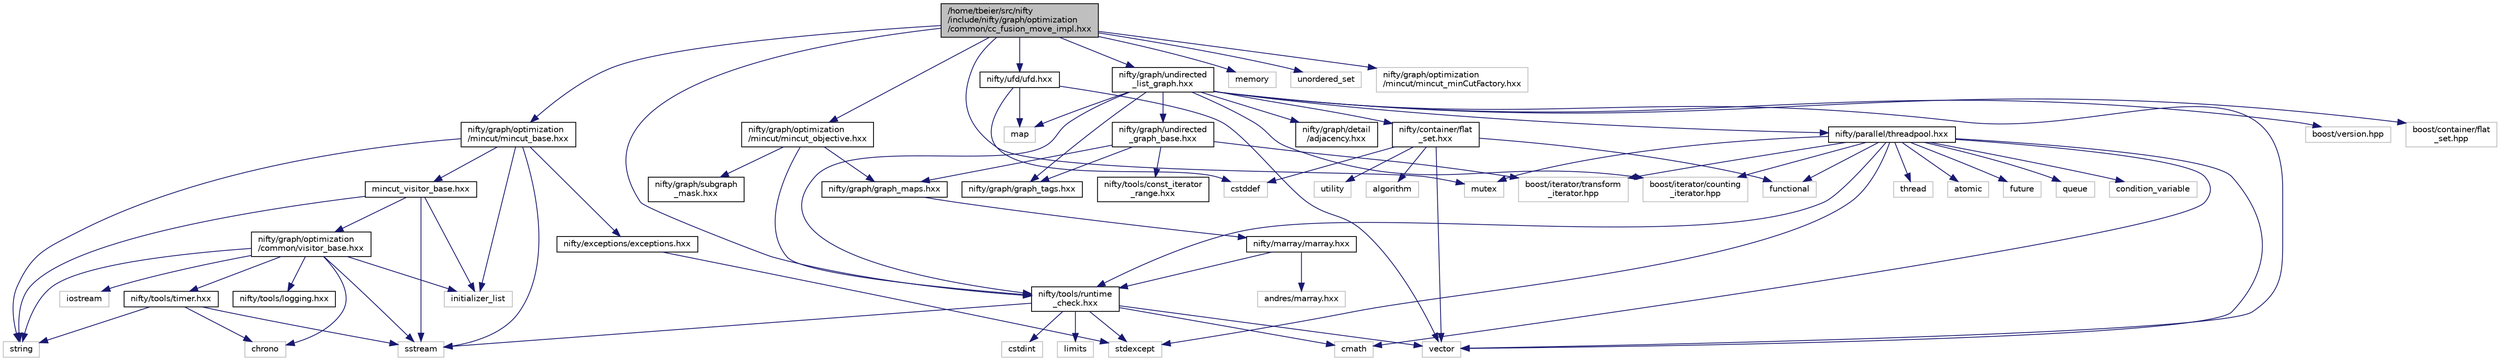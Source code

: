 digraph "/home/tbeier/src/nifty/include/nifty/graph/optimization/common/cc_fusion_move_impl.hxx"
{
  edge [fontname="Helvetica",fontsize="10",labelfontname="Helvetica",labelfontsize="10"];
  node [fontname="Helvetica",fontsize="10",shape=record];
  Node1 [label="/home/tbeier/src/nifty\l/include/nifty/graph/optimization\l/common/cc_fusion_move_impl.hxx",height=0.2,width=0.4,color="black", fillcolor="grey75", style="filled", fontcolor="black"];
  Node1 -> Node2 [color="midnightblue",fontsize="10",style="solid",fontname="Helvetica"];
  Node2 [label="mutex",height=0.2,width=0.4,color="grey75", fillcolor="white", style="filled"];
  Node1 -> Node3 [color="midnightblue",fontsize="10",style="solid",fontname="Helvetica"];
  Node3 [label="memory",height=0.2,width=0.4,color="grey75", fillcolor="white", style="filled"];
  Node1 -> Node4 [color="midnightblue",fontsize="10",style="solid",fontname="Helvetica"];
  Node4 [label="unordered_set",height=0.2,width=0.4,color="grey75", fillcolor="white", style="filled"];
  Node1 -> Node5 [color="midnightblue",fontsize="10",style="solid",fontname="Helvetica"];
  Node5 [label="nifty/tools/runtime\l_check.hxx",height=0.2,width=0.4,color="black", fillcolor="white", style="filled",URL="$runtime__check_8hxx.html"];
  Node5 -> Node6 [color="midnightblue",fontsize="10",style="solid",fontname="Helvetica"];
  Node6 [label="cstdint",height=0.2,width=0.4,color="grey75", fillcolor="white", style="filled"];
  Node5 -> Node7 [color="midnightblue",fontsize="10",style="solid",fontname="Helvetica"];
  Node7 [label="stdexcept",height=0.2,width=0.4,color="grey75", fillcolor="white", style="filled"];
  Node5 -> Node8 [color="midnightblue",fontsize="10",style="solid",fontname="Helvetica"];
  Node8 [label="sstream",height=0.2,width=0.4,color="grey75", fillcolor="white", style="filled"];
  Node5 -> Node9 [color="midnightblue",fontsize="10",style="solid",fontname="Helvetica"];
  Node9 [label="vector",height=0.2,width=0.4,color="grey75", fillcolor="white", style="filled"];
  Node5 -> Node10 [color="midnightblue",fontsize="10",style="solid",fontname="Helvetica"];
  Node10 [label="limits",height=0.2,width=0.4,color="grey75", fillcolor="white", style="filled"];
  Node5 -> Node11 [color="midnightblue",fontsize="10",style="solid",fontname="Helvetica"];
  Node11 [label="cmath",height=0.2,width=0.4,color="grey75", fillcolor="white", style="filled"];
  Node1 -> Node12 [color="midnightblue",fontsize="10",style="solid",fontname="Helvetica"];
  Node12 [label="nifty/ufd/ufd.hxx",height=0.2,width=0.4,color="black", fillcolor="white", style="filled",URL="$ufd_8hxx.html"];
  Node12 -> Node13 [color="midnightblue",fontsize="10",style="solid",fontname="Helvetica"];
  Node13 [label="cstddef",height=0.2,width=0.4,color="grey75", fillcolor="white", style="filled"];
  Node12 -> Node9 [color="midnightblue",fontsize="10",style="solid",fontname="Helvetica"];
  Node12 -> Node14 [color="midnightblue",fontsize="10",style="solid",fontname="Helvetica"];
  Node14 [label="map",height=0.2,width=0.4,color="grey75", fillcolor="white", style="filled"];
  Node1 -> Node15 [color="midnightblue",fontsize="10",style="solid",fontname="Helvetica"];
  Node15 [label="nifty/graph/optimization\l/mincut/mincut_base.hxx",height=0.2,width=0.4,color="black", fillcolor="white", style="filled",URL="$mincut__base_8hxx.html"];
  Node15 -> Node16 [color="midnightblue",fontsize="10",style="solid",fontname="Helvetica"];
  Node16 [label="string",height=0.2,width=0.4,color="grey75", fillcolor="white", style="filled"];
  Node15 -> Node17 [color="midnightblue",fontsize="10",style="solid",fontname="Helvetica"];
  Node17 [label="initializer_list",height=0.2,width=0.4,color="grey75", fillcolor="white", style="filled"];
  Node15 -> Node8 [color="midnightblue",fontsize="10",style="solid",fontname="Helvetica"];
  Node15 -> Node18 [color="midnightblue",fontsize="10",style="solid",fontname="Helvetica"];
  Node18 [label="nifty/exceptions/exceptions.hxx",height=0.2,width=0.4,color="black", fillcolor="white", style="filled",URL="$exceptions_8hxx.html"];
  Node18 -> Node7 [color="midnightblue",fontsize="10",style="solid",fontname="Helvetica"];
  Node15 -> Node19 [color="midnightblue",fontsize="10",style="solid",fontname="Helvetica"];
  Node19 [label="mincut_visitor_base.hxx",height=0.2,width=0.4,color="black", fillcolor="white", style="filled",URL="$mincut__visitor__base_8hxx.html"];
  Node19 -> Node16 [color="midnightblue",fontsize="10",style="solid",fontname="Helvetica"];
  Node19 -> Node17 [color="midnightblue",fontsize="10",style="solid",fontname="Helvetica"];
  Node19 -> Node8 [color="midnightblue",fontsize="10",style="solid",fontname="Helvetica"];
  Node19 -> Node20 [color="midnightblue",fontsize="10",style="solid",fontname="Helvetica"];
  Node20 [label="nifty/graph/optimization\l/common/visitor_base.hxx",height=0.2,width=0.4,color="black", fillcolor="white", style="filled",URL="$visitor__base_8hxx.html"];
  Node20 -> Node16 [color="midnightblue",fontsize="10",style="solid",fontname="Helvetica"];
  Node20 -> Node17 [color="midnightblue",fontsize="10",style="solid",fontname="Helvetica"];
  Node20 -> Node8 [color="midnightblue",fontsize="10",style="solid",fontname="Helvetica"];
  Node20 -> Node21 [color="midnightblue",fontsize="10",style="solid",fontname="Helvetica"];
  Node21 [label="iostream",height=0.2,width=0.4,color="grey75", fillcolor="white", style="filled"];
  Node20 -> Node22 [color="midnightblue",fontsize="10",style="solid",fontname="Helvetica"];
  Node22 [label="chrono",height=0.2,width=0.4,color="grey75", fillcolor="white", style="filled"];
  Node20 -> Node23 [color="midnightblue",fontsize="10",style="solid",fontname="Helvetica"];
  Node23 [label="nifty/tools/timer.hxx",height=0.2,width=0.4,color="black", fillcolor="white", style="filled",URL="$timer_8hxx.html"];
  Node23 -> Node8 [color="midnightblue",fontsize="10",style="solid",fontname="Helvetica"];
  Node23 -> Node22 [color="midnightblue",fontsize="10",style="solid",fontname="Helvetica"];
  Node23 -> Node16 [color="midnightblue",fontsize="10",style="solid",fontname="Helvetica"];
  Node20 -> Node24 [color="midnightblue",fontsize="10",style="solid",fontname="Helvetica"];
  Node24 [label="nifty/tools/logging.hxx",height=0.2,width=0.4,color="black", fillcolor="white", style="filled",URL="$logging_8hxx.html"];
  Node1 -> Node25 [color="midnightblue",fontsize="10",style="solid",fontname="Helvetica"];
  Node25 [label="nifty/graph/optimization\l/mincut/mincut_minCutFactory.hxx",height=0.2,width=0.4,color="grey75", fillcolor="white", style="filled"];
  Node1 -> Node26 [color="midnightblue",fontsize="10",style="solid",fontname="Helvetica"];
  Node26 [label="nifty/graph/optimization\l/mincut/mincut_objective.hxx",height=0.2,width=0.4,color="black", fillcolor="white", style="filled",URL="$graph_2optimization_2mincut_2mincut__objective_8hxx.html"];
  Node26 -> Node5 [color="midnightblue",fontsize="10",style="solid",fontname="Helvetica"];
  Node26 -> Node27 [color="midnightblue",fontsize="10",style="solid",fontname="Helvetica"];
  Node27 [label="nifty/graph/subgraph\l_mask.hxx",height=0.2,width=0.4,color="black", fillcolor="white", style="filled",URL="$subgraph__mask_8hxx.html"];
  Node26 -> Node28 [color="midnightblue",fontsize="10",style="solid",fontname="Helvetica"];
  Node28 [label="nifty/graph/graph_maps.hxx",height=0.2,width=0.4,color="black", fillcolor="white", style="filled",URL="$graph__maps_8hxx.html"];
  Node28 -> Node29 [color="midnightblue",fontsize="10",style="solid",fontname="Helvetica"];
  Node29 [label="nifty/marray/marray.hxx",height=0.2,width=0.4,color="black", fillcolor="white", style="filled",URL="$marray_8hxx.html"];
  Node29 -> Node30 [color="midnightblue",fontsize="10",style="solid",fontname="Helvetica"];
  Node30 [label="andres/marray.hxx",height=0.2,width=0.4,color="grey75", fillcolor="white", style="filled"];
  Node29 -> Node5 [color="midnightblue",fontsize="10",style="solid",fontname="Helvetica"];
  Node1 -> Node31 [color="midnightblue",fontsize="10",style="solid",fontname="Helvetica"];
  Node31 [label="nifty/graph/undirected\l_list_graph.hxx",height=0.2,width=0.4,color="black", fillcolor="white", style="filled",URL="$graph_2undirected__list__graph_8hxx.html"];
  Node31 -> Node9 [color="midnightblue",fontsize="10",style="solid",fontname="Helvetica"];
  Node31 -> Node14 [color="midnightblue",fontsize="10",style="solid",fontname="Helvetica"];
  Node31 -> Node32 [color="midnightblue",fontsize="10",style="solid",fontname="Helvetica"];
  Node32 [label="boost/version.hpp",height=0.2,width=0.4,color="grey75", fillcolor="white", style="filled"];
  Node31 -> Node33 [color="midnightblue",fontsize="10",style="solid",fontname="Helvetica"];
  Node33 [label="boost/container/flat\l_set.hpp",height=0.2,width=0.4,color="grey75", fillcolor="white", style="filled"];
  Node31 -> Node34 [color="midnightblue",fontsize="10",style="solid",fontname="Helvetica"];
  Node34 [label="boost/iterator/counting\l_iterator.hpp",height=0.2,width=0.4,color="grey75", fillcolor="white", style="filled"];
  Node31 -> Node35 [color="midnightblue",fontsize="10",style="solid",fontname="Helvetica"];
  Node35 [label="nifty/container/flat\l_set.hxx",height=0.2,width=0.4,color="black", fillcolor="white", style="filled",URL="$flat__set_8hxx.html"];
  Node35 -> Node13 [color="midnightblue",fontsize="10",style="solid",fontname="Helvetica"];
  Node35 -> Node9 [color="midnightblue",fontsize="10",style="solid",fontname="Helvetica"];
  Node35 -> Node36 [color="midnightblue",fontsize="10",style="solid",fontname="Helvetica"];
  Node36 [label="algorithm",height=0.2,width=0.4,color="grey75", fillcolor="white", style="filled"];
  Node35 -> Node37 [color="midnightblue",fontsize="10",style="solid",fontname="Helvetica"];
  Node37 [label="functional",height=0.2,width=0.4,color="grey75", fillcolor="white", style="filled"];
  Node35 -> Node38 [color="midnightblue",fontsize="10",style="solid",fontname="Helvetica"];
  Node38 [label="utility",height=0.2,width=0.4,color="grey75", fillcolor="white", style="filled"];
  Node31 -> Node5 [color="midnightblue",fontsize="10",style="solid",fontname="Helvetica"];
  Node31 -> Node39 [color="midnightblue",fontsize="10",style="solid",fontname="Helvetica"];
  Node39 [label="nifty/graph/undirected\l_graph_base.hxx",height=0.2,width=0.4,color="black", fillcolor="white", style="filled",URL="$undirected__graph__base_8hxx.html"];
  Node39 -> Node40 [color="midnightblue",fontsize="10",style="solid",fontname="Helvetica"];
  Node40 [label="boost/iterator/transform\l_iterator.hpp",height=0.2,width=0.4,color="grey75", fillcolor="white", style="filled"];
  Node39 -> Node41 [color="midnightblue",fontsize="10",style="solid",fontname="Helvetica"];
  Node41 [label="nifty/graph/graph_tags.hxx",height=0.2,width=0.4,color="black", fillcolor="white", style="filled",URL="$graph__tags_8hxx.html"];
  Node39 -> Node28 [color="midnightblue",fontsize="10",style="solid",fontname="Helvetica"];
  Node39 -> Node42 [color="midnightblue",fontsize="10",style="solid",fontname="Helvetica"];
  Node42 [label="nifty/tools/const_iterator\l_range.hxx",height=0.2,width=0.4,color="black", fillcolor="white", style="filled",URL="$const__iterator__range_8hxx.html"];
  Node31 -> Node43 [color="midnightblue",fontsize="10",style="solid",fontname="Helvetica"];
  Node43 [label="nifty/graph/detail\l/adjacency.hxx",height=0.2,width=0.4,color="black", fillcolor="white", style="filled",URL="$adjacency_8hxx.html"];
  Node31 -> Node41 [color="midnightblue",fontsize="10",style="solid",fontname="Helvetica"];
  Node31 -> Node44 [color="midnightblue",fontsize="10",style="solid",fontname="Helvetica"];
  Node44 [label="nifty/parallel/threadpool.hxx",height=0.2,width=0.4,color="black", fillcolor="white", style="filled",URL="$threadpool_8hxx.html"];
  Node44 -> Node37 [color="midnightblue",fontsize="10",style="solid",fontname="Helvetica"];
  Node44 -> Node45 [color="midnightblue",fontsize="10",style="solid",fontname="Helvetica"];
  Node45 [label="thread",height=0.2,width=0.4,color="grey75", fillcolor="white", style="filled"];
  Node44 -> Node46 [color="midnightblue",fontsize="10",style="solid",fontname="Helvetica"];
  Node46 [label="atomic",height=0.2,width=0.4,color="grey75", fillcolor="white", style="filled"];
  Node44 -> Node9 [color="midnightblue",fontsize="10",style="solid",fontname="Helvetica"];
  Node44 -> Node47 [color="midnightblue",fontsize="10",style="solid",fontname="Helvetica"];
  Node47 [label="future",height=0.2,width=0.4,color="grey75", fillcolor="white", style="filled"];
  Node44 -> Node2 [color="midnightblue",fontsize="10",style="solid",fontname="Helvetica"];
  Node44 -> Node48 [color="midnightblue",fontsize="10",style="solid",fontname="Helvetica"];
  Node48 [label="queue",height=0.2,width=0.4,color="grey75", fillcolor="white", style="filled"];
  Node44 -> Node49 [color="midnightblue",fontsize="10",style="solid",fontname="Helvetica"];
  Node49 [label="condition_variable",height=0.2,width=0.4,color="grey75", fillcolor="white", style="filled"];
  Node44 -> Node7 [color="midnightblue",fontsize="10",style="solid",fontname="Helvetica"];
  Node44 -> Node11 [color="midnightblue",fontsize="10",style="solid",fontname="Helvetica"];
  Node44 -> Node40 [color="midnightblue",fontsize="10",style="solid",fontname="Helvetica"];
  Node44 -> Node34 [color="midnightblue",fontsize="10",style="solid",fontname="Helvetica"];
  Node44 -> Node5 [color="midnightblue",fontsize="10",style="solid",fontname="Helvetica"];
}
